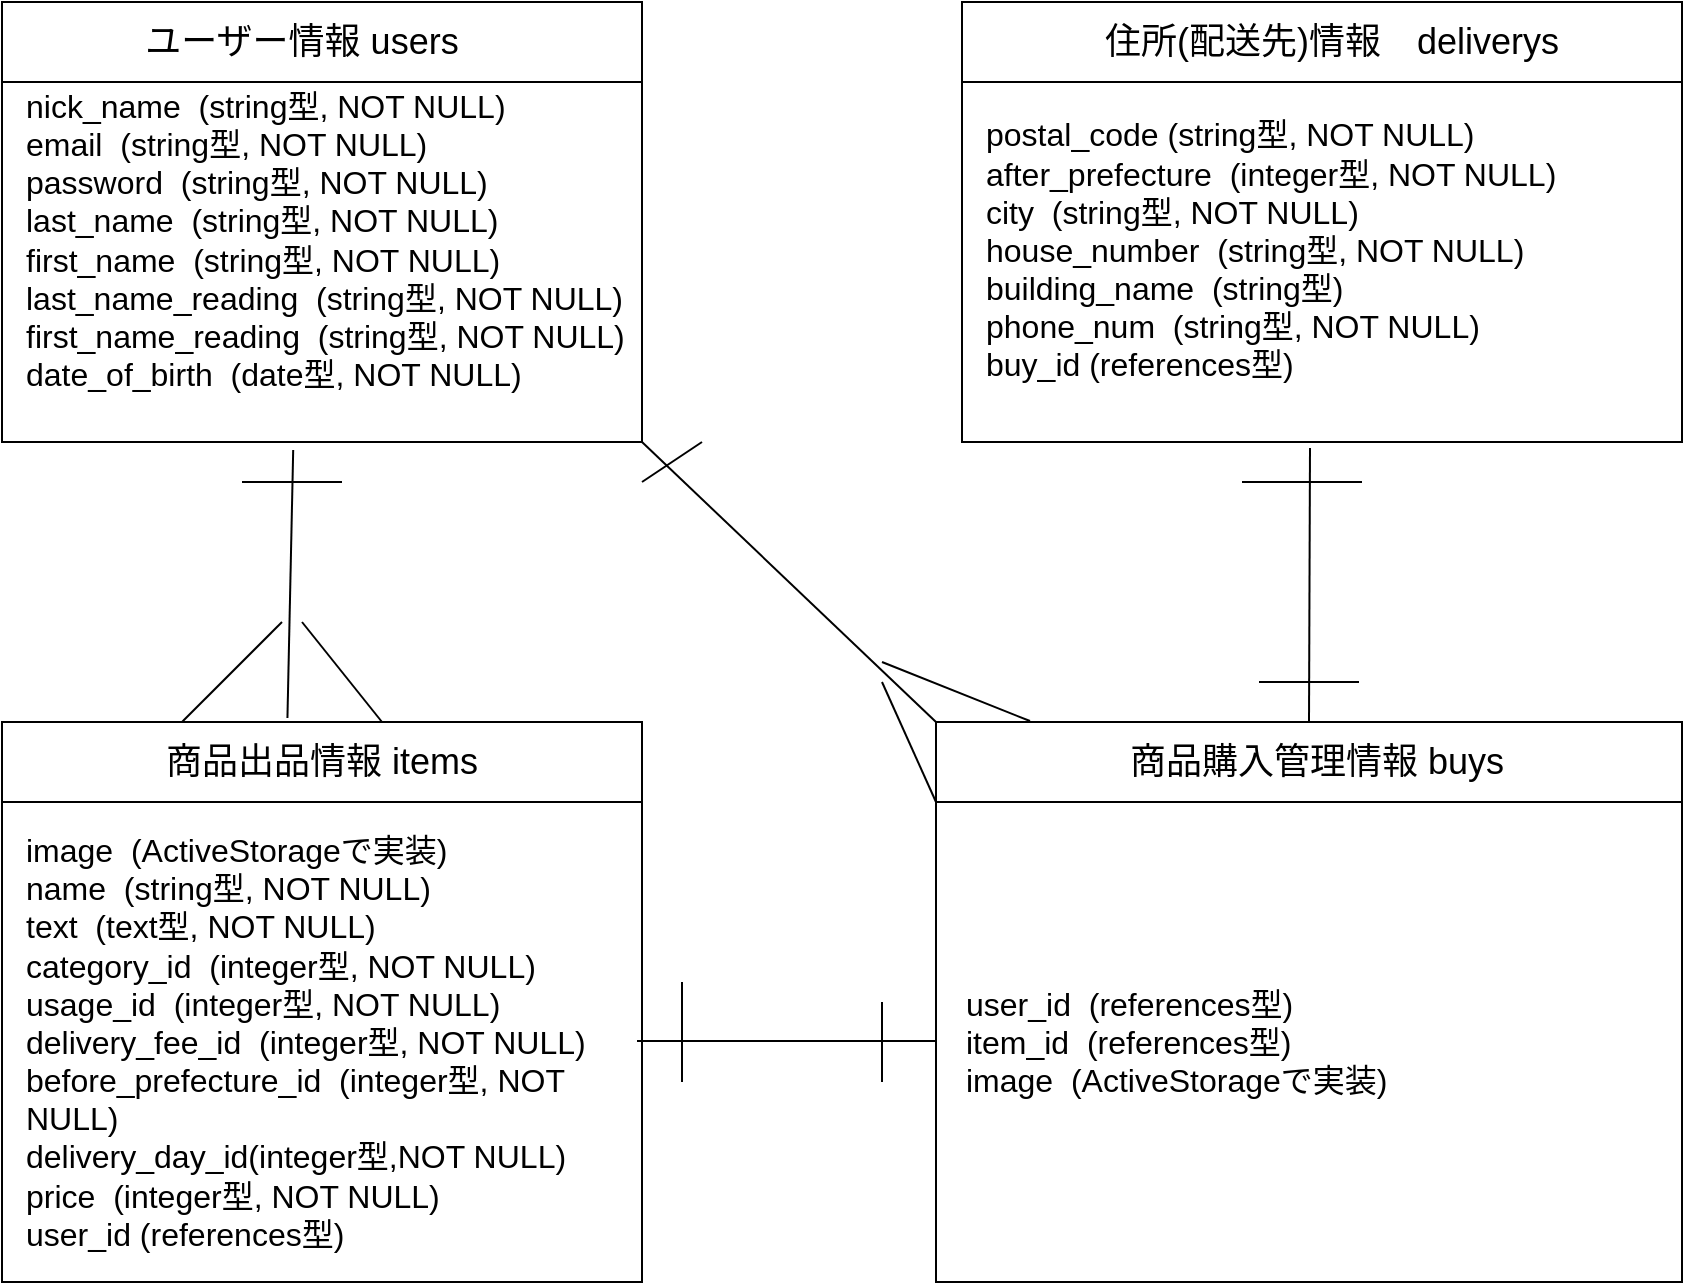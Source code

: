 <mxfile version="13.6.5">
    <diagram id="0W38vJm-rNa2hDeHWIhZ" name="ページ1">
        <mxGraphModel dx="957" dy="708" grid="1" gridSize="10" guides="1" tooltips="1" connect="1" arrows="1" fold="1" page="1" pageScale="1" pageWidth="827" pageHeight="1169" math="0" shadow="0">
            <root>
                <mxCell id="0"/>
                <mxCell id="1" parent="0"/>
                <mxCell id="6" value="" style="rounded=0;whiteSpace=wrap;html=1;" parent="1" vertex="1">
                    <mxGeometry x="40" y="80" width="320" height="40" as="geometry"/>
                </mxCell>
                <mxCell id="2" value="" style="rounded=0;whiteSpace=wrap;html=1;" parent="1" vertex="1">
                    <mxGeometry x="40" y="120" width="320" height="180" as="geometry"/>
                </mxCell>
                <mxCell id="5" value="ユーザー情報 users" style="text;html=1;strokeColor=none;fillColor=none;align=center;verticalAlign=middle;whiteSpace=wrap;rounded=0;fontSize=18;" parent="1" vertex="1">
                    <mxGeometry x="70" y="90" width="240" height="20" as="geometry"/>
                </mxCell>
                <mxCell id="8" value="nick_name&amp;nbsp; (string型, NOT NULL)&lt;br style=&quot;font-size: 16px&quot;&gt;email&amp;nbsp; (string型, NOT NULL)&lt;br style=&quot;font-size: 16px&quot;&gt;password&amp;nbsp; (string型, NOT NULL)&lt;br style=&quot;font-size: 16px&quot;&gt;last_name&amp;nbsp; (string型, NOT NULL)&lt;br style=&quot;font-size: 16px&quot;&gt;first_name&amp;nbsp; (string型, NOT NULL)&lt;br&gt;last_name_reading&amp;nbsp; (string型, NOT NULL)&lt;br style=&quot;font-size: 16px&quot;&gt;first_name_reading&amp;nbsp; (string型, NOT NULL)&lt;br style=&quot;font-size: 16px&quot;&gt;date_of_birth&amp;nbsp; (date型, NOT NULL)" style="text;html=1;strokeColor=none;fillColor=none;align=left;verticalAlign=middle;whiteSpace=wrap;rounded=0;fontSize=16;" parent="1" vertex="1">
                    <mxGeometry x="50" y="119" width="360" height="160" as="geometry"/>
                </mxCell>
                <mxCell id="10" value="" style="rounded=0;whiteSpace=wrap;html=1;" parent="1" vertex="1">
                    <mxGeometry x="520" y="120" width="360" height="180" as="geometry"/>
                </mxCell>
                <mxCell id="11" value="" style="rounded=0;whiteSpace=wrap;html=1;" parent="1" vertex="1">
                    <mxGeometry x="520" y="80" width="360" height="40" as="geometry"/>
                </mxCell>
                <mxCell id="12" value="住所(配送先)情報　deliverys" style="text;html=1;strokeColor=none;fillColor=none;align=center;verticalAlign=middle;whiteSpace=wrap;rounded=0;fontSize=18;" parent="1" vertex="1">
                    <mxGeometry x="570" y="90" width="270" height="20" as="geometry"/>
                </mxCell>
                <mxCell id="13" value="postal_code (string型, NOT NULL)&lt;br&gt;after_prefecture&amp;nbsp; (integer型, NOT NULL)&lt;br&gt;city&amp;nbsp; (string型, NOT NULL)&lt;br&gt;house_number&amp;nbsp; (string型, NOT NULL)&lt;br&gt;building_name&amp;nbsp; (string型)&lt;br&gt;phone_num&amp;nbsp; (string型, NOT NULL)&lt;br&gt;buy_id (references型)" style="text;html=1;strokeColor=none;fillColor=none;align=left;verticalAlign=middle;whiteSpace=wrap;rounded=0;fontSize=16;" parent="1" vertex="1">
                    <mxGeometry x="530" y="129" width="340" height="150" as="geometry"/>
                </mxCell>
                <mxCell id="16" value="" style="rounded=0;whiteSpace=wrap;html=1;fontSize=16;align=left;" parent="1" vertex="1">
                    <mxGeometry x="40" y="440" width="320" height="40" as="geometry"/>
                </mxCell>
                <mxCell id="17" value="" style="rounded=0;whiteSpace=wrap;html=1;fontSize=16;align=left;" parent="1" vertex="1">
                    <mxGeometry x="40" y="480" width="320" height="240" as="geometry"/>
                </mxCell>
                <mxCell id="18" value="商品出品情報 items" style="text;html=1;strokeColor=none;fillColor=none;align=center;verticalAlign=middle;whiteSpace=wrap;rounded=0;fontSize=18;" parent="1" vertex="1">
                    <mxGeometry x="55" y="450" width="290" height="20" as="geometry"/>
                </mxCell>
                <mxCell id="19" value="" style="rounded=0;whiteSpace=wrap;html=1;fontSize=16;align=left;" parent="1" vertex="1">
                    <mxGeometry x="507" y="480" width="373" height="240" as="geometry"/>
                </mxCell>
                <mxCell id="20" value="" style="rounded=0;whiteSpace=wrap;html=1;fontSize=16;align=left;" parent="1" vertex="1">
                    <mxGeometry x="507" y="440" width="373" height="40" as="geometry"/>
                </mxCell>
                <mxCell id="21" value="商品購入管理情報 buys" style="text;html=1;strokeColor=none;fillColor=none;align=center;verticalAlign=middle;whiteSpace=wrap;rounded=0;fontSize=18;" parent="1" vertex="1">
                    <mxGeometry x="523.5" y="450" width="346.5" height="20" as="geometry"/>
                </mxCell>
                <mxCell id="23" value="image&amp;nbsp; (ActiveStorageで実装)&lt;br&gt;name&amp;nbsp; (string型, NOT NULL)&lt;br&gt;text&amp;nbsp; (text型, NOT NULL)&lt;br&gt;category_id&amp;nbsp; (integer型, NOT NULL)&lt;br&gt;usage_id&amp;nbsp; (integer型, NOT NULL)&lt;br&gt;delivery_fee_id&amp;nbsp; (integer型, NOT NULL)&lt;br&gt;before_prefecture_id&amp;nbsp; (integer型, NOT NULL)&lt;br&gt;delivery_day_id(integer型,NOT NULL)&lt;br&gt;price&amp;nbsp; (integer型, NOT NULL)&lt;br&gt;user_id (references型)" style="text;html=1;strokeColor=none;fillColor=none;align=left;verticalAlign=middle;whiteSpace=wrap;rounded=0;fontSize=16;" parent="1" vertex="1">
                    <mxGeometry x="50" y="480" width="300" height="240" as="geometry"/>
                </mxCell>
                <mxCell id="24" value="user_id&amp;nbsp; (references型)&lt;br&gt;item_id&amp;nbsp; (references型)&lt;br&gt;image&amp;nbsp; (ActiveStorageで実装)" style="text;html=1;strokeColor=none;fillColor=none;align=left;verticalAlign=middle;whiteSpace=wrap;rounded=0;fontSize=16;" parent="1" vertex="1">
                    <mxGeometry x="520" y="480" width="350" height="240" as="geometry"/>
                </mxCell>
                <mxCell id="30" value="" style="endArrow=none;html=1;fontSize=16;exitX=0.5;exitY=0;exitDx=0;exitDy=0;" parent="1" source="20" edge="1">
                    <mxGeometry width="50" height="50" relative="1" as="geometry">
                        <mxPoint x="550" y="440" as="sourcePoint"/>
                        <mxPoint x="694" y="303" as="targetPoint"/>
                    </mxGeometry>
                </mxCell>
                <mxCell id="31" value="" style="endArrow=none;html=1;fontSize=16;exitX=0.446;exitY=-0.05;exitDx=0;exitDy=0;exitPerimeter=0;entryX=0.455;entryY=1.022;entryDx=0;entryDy=0;entryPerimeter=0;" parent="1" source="16" target="2" edge="1">
                    <mxGeometry width="50" height="50" relative="1" as="geometry">
                        <mxPoint x="703.5" y="450" as="sourcePoint"/>
                        <mxPoint x="179" y="310" as="targetPoint"/>
                    </mxGeometry>
                </mxCell>
                <mxCell id="32" value="" style="endArrow=none;html=1;fontSize=16;" parent="1" edge="1">
                    <mxGeometry width="50" height="50" relative="1" as="geometry">
                        <mxPoint x="130" y="440" as="sourcePoint"/>
                        <mxPoint x="180" y="390" as="targetPoint"/>
                    </mxGeometry>
                </mxCell>
                <mxCell id="33" value="" style="endArrow=none;html=1;fontSize=16;" parent="1" edge="1">
                    <mxGeometry width="50" height="50" relative="1" as="geometry">
                        <mxPoint x="230" y="440" as="sourcePoint"/>
                        <mxPoint x="190" y="390" as="targetPoint"/>
                    </mxGeometry>
                </mxCell>
                <mxCell id="34" value="" style="endArrow=none;html=1;fontSize=16;" parent="1" edge="1">
                    <mxGeometry width="50" height="50" relative="1" as="geometry">
                        <mxPoint x="160" y="320" as="sourcePoint"/>
                        <mxPoint x="210" y="320" as="targetPoint"/>
                    </mxGeometry>
                </mxCell>
                <mxCell id="36" value="" style="endArrow=none;html=1;fontSize=16;" parent="1" edge="1">
                    <mxGeometry width="50" height="50" relative="1" as="geometry">
                        <mxPoint x="357.5" y="599.5" as="sourcePoint"/>
                        <mxPoint x="507" y="599.5" as="targetPoint"/>
                    </mxGeometry>
                </mxCell>
                <mxCell id="37" value="" style="endArrow=none;html=1;fontSize=16;entryX=0;entryY=0;entryDx=0;entryDy=0;exitX=1;exitY=1;exitDx=0;exitDy=0;" parent="1" source="2" target="20" edge="1">
                    <mxGeometry width="50" height="50" relative="1" as="geometry">
                        <mxPoint x="370.5" y="360" as="sourcePoint"/>
                        <mxPoint x="510" y="430" as="targetPoint"/>
                    </mxGeometry>
                </mxCell>
                <mxCell id="41" value="" style="endArrow=none;html=1;fontSize=16;exitX=0.126;exitY=-0.012;exitDx=0;exitDy=0;exitPerimeter=0;" parent="1" source="20" edge="1">
                    <mxGeometry width="50" height="50" relative="1" as="geometry">
                        <mxPoint x="260" y="470" as="sourcePoint"/>
                        <mxPoint x="480" y="410" as="targetPoint"/>
                    </mxGeometry>
                </mxCell>
                <mxCell id="42" value="" style="endArrow=none;html=1;fontSize=16;exitX=0;exitY=0;exitDx=0;exitDy=0;" parent="1" source="19" edge="1">
                    <mxGeometry width="50" height="50" relative="1" as="geometry">
                        <mxPoint x="563.998" y="449.52" as="sourcePoint"/>
                        <mxPoint x="480" y="420" as="targetPoint"/>
                    </mxGeometry>
                </mxCell>
                <mxCell id="43" value="" style="endArrow=none;html=1;fontSize=16;" parent="1" edge="1">
                    <mxGeometry width="50" height="50" relative="1" as="geometry">
                        <mxPoint x="660" y="320" as="sourcePoint"/>
                        <mxPoint x="720" y="320" as="targetPoint"/>
                    </mxGeometry>
                </mxCell>
                <mxCell id="44" value="" style="endArrow=none;html=1;fontSize=16;" parent="1" edge="1">
                    <mxGeometry width="50" height="50" relative="1" as="geometry">
                        <mxPoint x="668.5" y="420" as="sourcePoint"/>
                        <mxPoint x="718.5" y="420" as="targetPoint"/>
                    </mxGeometry>
                </mxCell>
                <mxCell id="47" value="" style="endArrow=none;html=1;fontSize=16;" parent="1" edge="1">
                    <mxGeometry width="50" height="50" relative="1" as="geometry">
                        <mxPoint x="380" y="570" as="sourcePoint"/>
                        <mxPoint x="380" y="620" as="targetPoint"/>
                        <Array as="points">
                            <mxPoint x="380" y="620"/>
                        </Array>
                    </mxGeometry>
                </mxCell>
                <mxCell id="48" value="" style="endArrow=none;html=1;fontSize=16;" parent="1" edge="1">
                    <mxGeometry width="50" height="50" relative="1" as="geometry">
                        <mxPoint x="480" y="580" as="sourcePoint"/>
                        <mxPoint x="480" y="620" as="targetPoint"/>
                    </mxGeometry>
                </mxCell>
                <mxCell id="51" value="" style="endArrow=none;html=1;fontSize=16;" parent="1" edge="1">
                    <mxGeometry width="50" height="50" relative="1" as="geometry">
                        <mxPoint x="360" y="320" as="sourcePoint"/>
                        <mxPoint x="390" y="300" as="targetPoint"/>
                    </mxGeometry>
                </mxCell>
            </root>
        </mxGraphModel>
    </diagram>
</mxfile>